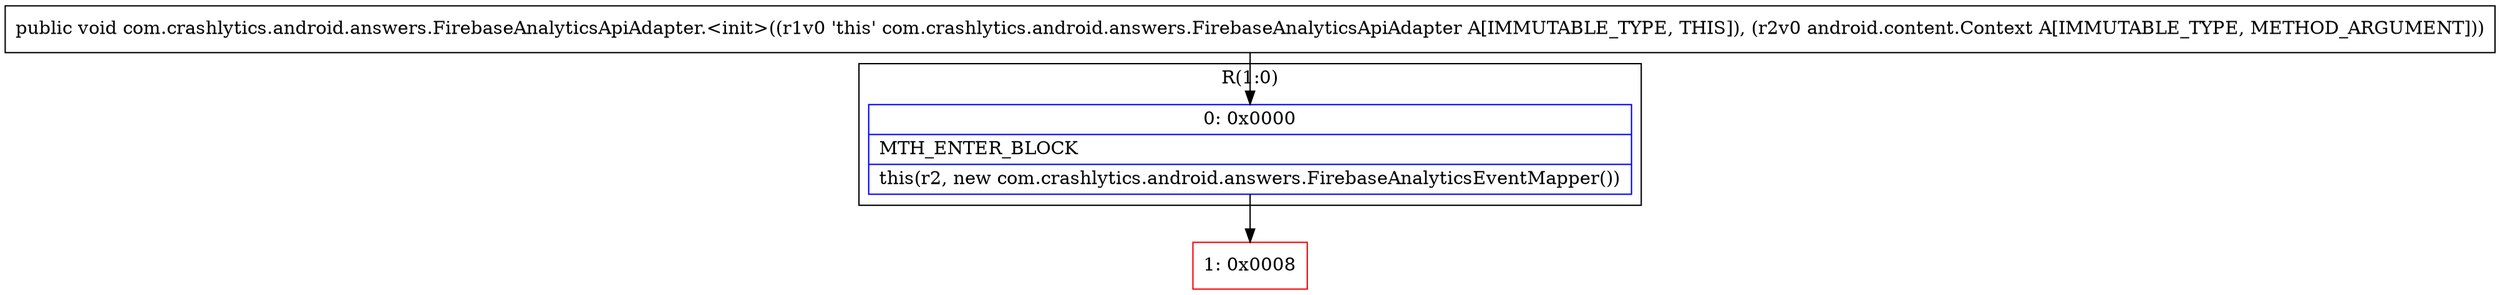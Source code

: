 digraph "CFG forcom.crashlytics.android.answers.FirebaseAnalyticsApiAdapter.\<init\>(Landroid\/content\/Context;)V" {
subgraph cluster_Region_136786535 {
label = "R(1:0)";
node [shape=record,color=blue];
Node_0 [shape=record,label="{0\:\ 0x0000|MTH_ENTER_BLOCK\l|this(r2, new com.crashlytics.android.answers.FirebaseAnalyticsEventMapper())\l}"];
}
Node_1 [shape=record,color=red,label="{1\:\ 0x0008}"];
MethodNode[shape=record,label="{public void com.crashlytics.android.answers.FirebaseAnalyticsApiAdapter.\<init\>((r1v0 'this' com.crashlytics.android.answers.FirebaseAnalyticsApiAdapter A[IMMUTABLE_TYPE, THIS]), (r2v0 android.content.Context A[IMMUTABLE_TYPE, METHOD_ARGUMENT])) }"];
MethodNode -> Node_0;
Node_0 -> Node_1;
}

